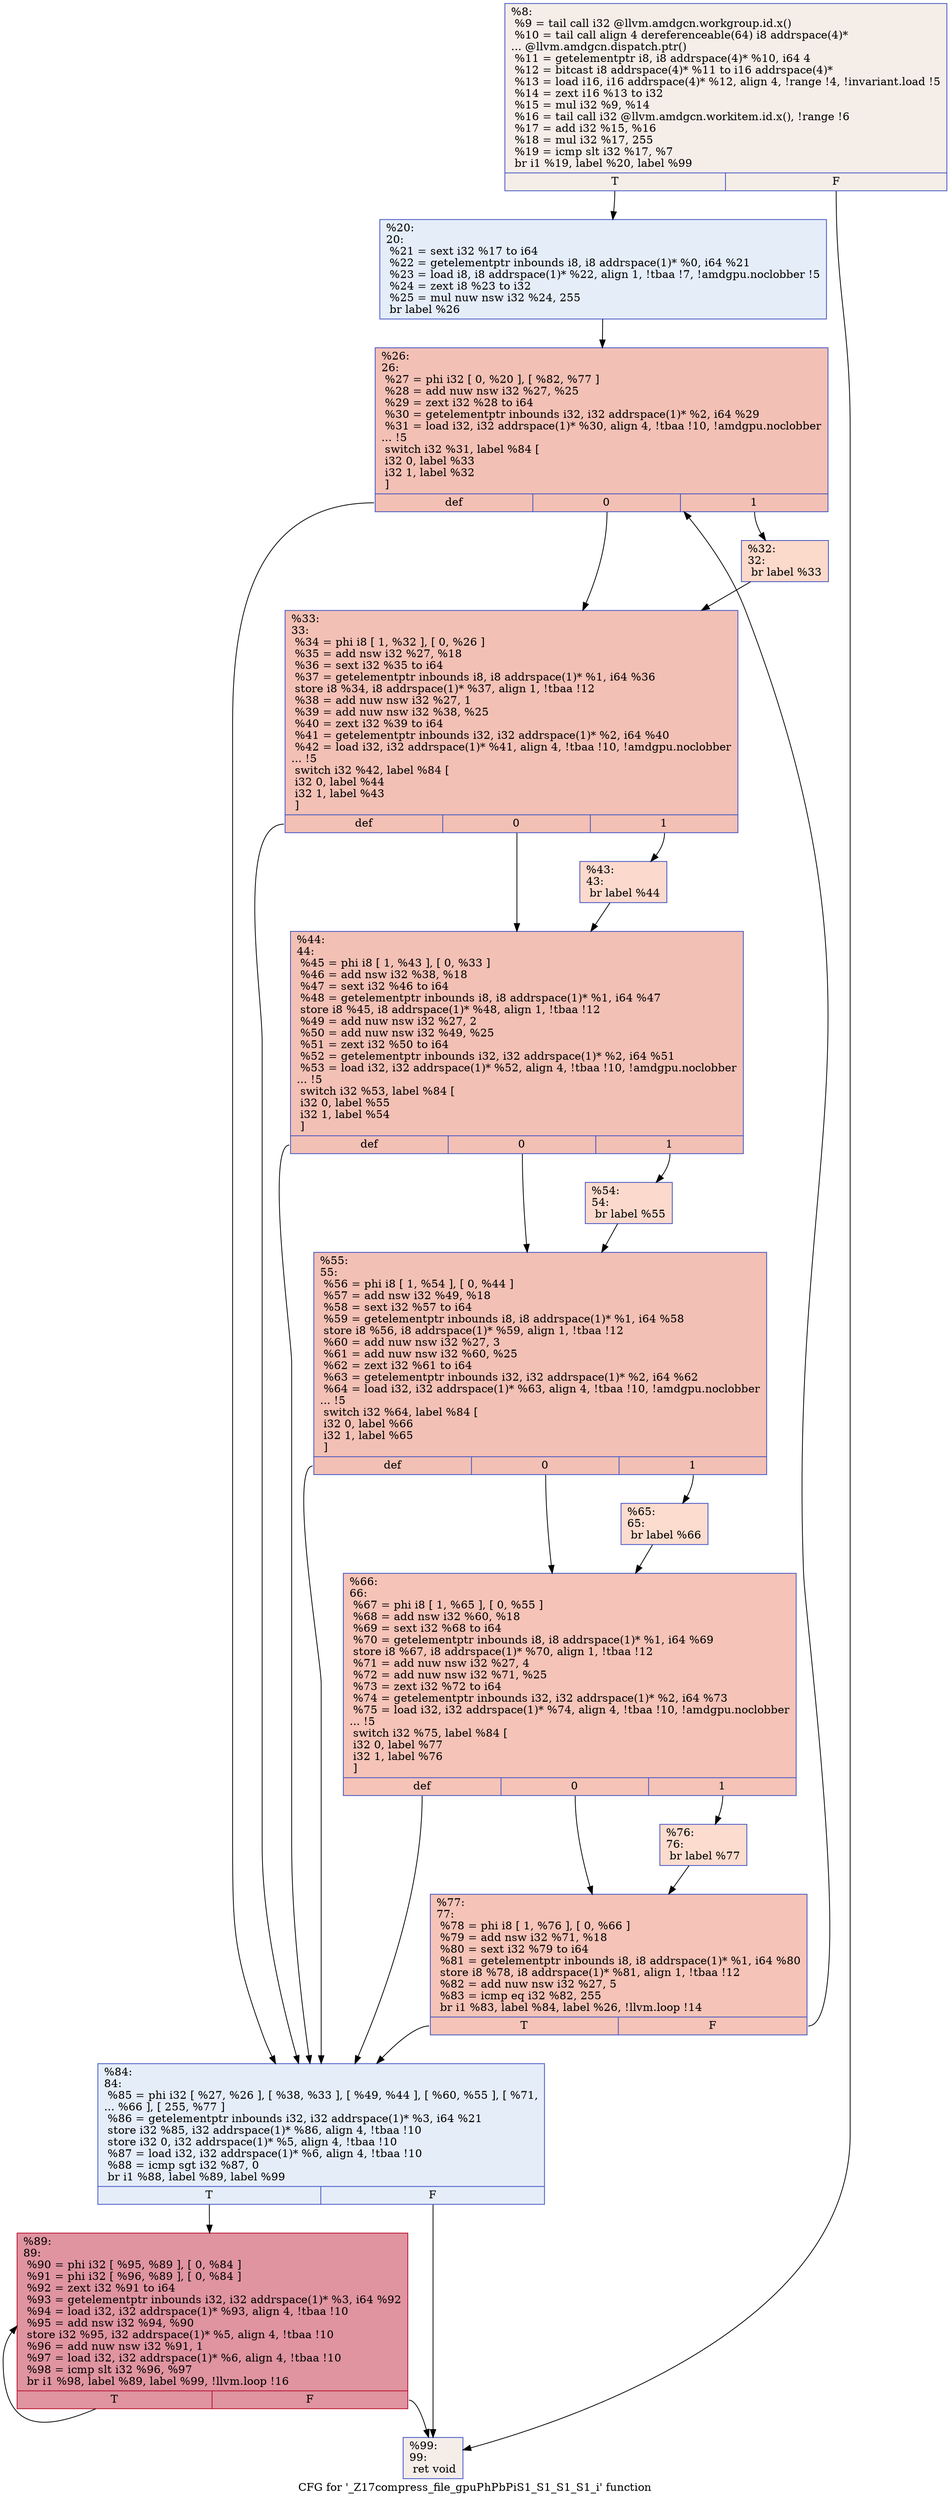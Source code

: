 digraph "CFG for '_Z17compress_file_gpuPhPbPiS1_S1_S1_S1_i' function" {
	label="CFG for '_Z17compress_file_gpuPhPbPiS1_S1_S1_S1_i' function";

	Node0x4bf94d0 [shape=record,color="#3d50c3ff", style=filled, fillcolor="#e8d6cc70",label="{%8:\l  %9 = tail call i32 @llvm.amdgcn.workgroup.id.x()\l  %10 = tail call align 4 dereferenceable(64) i8 addrspace(4)*\l... @llvm.amdgcn.dispatch.ptr()\l  %11 = getelementptr i8, i8 addrspace(4)* %10, i64 4\l  %12 = bitcast i8 addrspace(4)* %11 to i16 addrspace(4)*\l  %13 = load i16, i16 addrspace(4)* %12, align 4, !range !4, !invariant.load !5\l  %14 = zext i16 %13 to i32\l  %15 = mul i32 %9, %14\l  %16 = tail call i32 @llvm.amdgcn.workitem.id.x(), !range !6\l  %17 = add i32 %15, %16\l  %18 = mul i32 %17, 255\l  %19 = icmp slt i32 %17, %7\l  br i1 %19, label %20, label %99\l|{<s0>T|<s1>F}}"];
	Node0x4bf94d0:s0 -> Node0x4bfca40;
	Node0x4bf94d0:s1 -> Node0x4bfca90;
	Node0x4bfca40 [shape=record,color="#3d50c3ff", style=filled, fillcolor="#c5d6f270",label="{%20:\l20:                                               \l  %21 = sext i32 %17 to i64\l  %22 = getelementptr inbounds i8, i8 addrspace(1)* %0, i64 %21\l  %23 = load i8, i8 addrspace(1)* %22, align 1, !tbaa !7, !amdgpu.noclobber !5\l  %24 = zext i8 %23 to i32\l  %25 = mul nuw nsw i32 %24, 255\l  br label %26\l}"];
	Node0x4bfca40 -> Node0x4bfcf90;
	Node0x4bfcf90 [shape=record,color="#3d50c3ff", style=filled, fillcolor="#e5705870",label="{%26:\l26:                                               \l  %27 = phi i32 [ 0, %20 ], [ %82, %77 ]\l  %28 = add nuw nsw i32 %27, %25\l  %29 = zext i32 %28 to i64\l  %30 = getelementptr inbounds i32, i32 addrspace(1)* %2, i64 %29\l  %31 = load i32, i32 addrspace(1)* %30, align 4, !tbaa !10, !amdgpu.noclobber\l... !5\l  switch i32 %31, label %84 [\l    i32 0, label %33\l    i32 1, label %32\l  ]\l|{<s0>def|<s1>0|<s2>1}}"];
	Node0x4bfcf90:s0 -> Node0x4bfd420;
	Node0x4bfcf90:s1 -> Node0x4bfd4b0;
	Node0x4bfcf90:s2 -> Node0x4bfd540;
	Node0x4bfd540 [shape=record,color="#3d50c3ff", style=filled, fillcolor="#f7a88970",label="{%32:\l32:                                               \l  br label %33\l}"];
	Node0x4bfd540 -> Node0x4bfd4b0;
	Node0x4bfd4b0 [shape=record,color="#3d50c3ff", style=filled, fillcolor="#e5705870",label="{%33:\l33:                                               \l  %34 = phi i8 [ 1, %32 ], [ 0, %26 ]\l  %35 = add nsw i32 %27, %18\l  %36 = sext i32 %35 to i64\l  %37 = getelementptr inbounds i8, i8 addrspace(1)* %1, i64 %36\l  store i8 %34, i8 addrspace(1)* %37, align 1, !tbaa !12\l  %38 = add nuw nsw i32 %27, 1\l  %39 = add nuw nsw i32 %38, %25\l  %40 = zext i32 %39 to i64\l  %41 = getelementptr inbounds i32, i32 addrspace(1)* %2, i64 %40\l  %42 = load i32, i32 addrspace(1)* %41, align 4, !tbaa !10, !amdgpu.noclobber\l... !5\l  switch i32 %42, label %84 [\l    i32 0, label %44\l    i32 1, label %43\l  ]\l|{<s0>def|<s1>0|<s2>1}}"];
	Node0x4bfd4b0:s0 -> Node0x4bfd420;
	Node0x4bfd4b0:s1 -> Node0x4bfde60;
	Node0x4bfd4b0:s2 -> Node0x4bfdeb0;
	Node0x4bfdeb0 [shape=record,color="#3d50c3ff", style=filled, fillcolor="#f7ac8e70",label="{%43:\l43:                                               \l  br label %44\l}"];
	Node0x4bfdeb0 -> Node0x4bfde60;
	Node0x4bfde60 [shape=record,color="#3d50c3ff", style=filled, fillcolor="#e5705870",label="{%44:\l44:                                               \l  %45 = phi i8 [ 1, %43 ], [ 0, %33 ]\l  %46 = add nsw i32 %38, %18\l  %47 = sext i32 %46 to i64\l  %48 = getelementptr inbounds i8, i8 addrspace(1)* %1, i64 %47\l  store i8 %45, i8 addrspace(1)* %48, align 1, !tbaa !12\l  %49 = add nuw nsw i32 %27, 2\l  %50 = add nuw nsw i32 %49, %25\l  %51 = zext i32 %50 to i64\l  %52 = getelementptr inbounds i32, i32 addrspace(1)* %2, i64 %51\l  %53 = load i32, i32 addrspace(1)* %52, align 4, !tbaa !10, !amdgpu.noclobber\l... !5\l  switch i32 %53, label %84 [\l    i32 0, label %55\l    i32 1, label %54\l  ]\l|{<s0>def|<s1>0|<s2>1}}"];
	Node0x4bfde60:s0 -> Node0x4bfd420;
	Node0x4bfde60:s1 -> Node0x4bfe650;
	Node0x4bfde60:s2 -> Node0x4bfe6a0;
	Node0x4bfe6a0 [shape=record,color="#3d50c3ff", style=filled, fillcolor="#f7ac8e70",label="{%54:\l54:                                               \l  br label %55\l}"];
	Node0x4bfe6a0 -> Node0x4bfe650;
	Node0x4bfe650 [shape=record,color="#3d50c3ff", style=filled, fillcolor="#e5705870",label="{%55:\l55:                                               \l  %56 = phi i8 [ 1, %54 ], [ 0, %44 ]\l  %57 = add nsw i32 %49, %18\l  %58 = sext i32 %57 to i64\l  %59 = getelementptr inbounds i8, i8 addrspace(1)* %1, i64 %58\l  store i8 %56, i8 addrspace(1)* %59, align 1, !tbaa !12\l  %60 = add nuw nsw i32 %27, 3\l  %61 = add nuw nsw i32 %60, %25\l  %62 = zext i32 %61 to i64\l  %63 = getelementptr inbounds i32, i32 addrspace(1)* %2, i64 %62\l  %64 = load i32, i32 addrspace(1)* %63, align 4, !tbaa !10, !amdgpu.noclobber\l... !5\l  switch i32 %64, label %84 [\l    i32 0, label %66\l    i32 1, label %65\l  ]\l|{<s0>def|<s1>0|<s2>1}}"];
	Node0x4bfe650:s0 -> Node0x4bfd420;
	Node0x4bfe650:s1 -> Node0x4bfd6f0;
	Node0x4bfe650:s2 -> Node0x4bfd740;
	Node0x4bfd740 [shape=record,color="#3d50c3ff", style=filled, fillcolor="#f7af9170",label="{%65:\l65:                                               \l  br label %66\l}"];
	Node0x4bfd740 -> Node0x4bfd6f0;
	Node0x4bfd6f0 [shape=record,color="#3d50c3ff", style=filled, fillcolor="#e8765c70",label="{%66:\l66:                                               \l  %67 = phi i8 [ 1, %65 ], [ 0, %55 ]\l  %68 = add nsw i32 %60, %18\l  %69 = sext i32 %68 to i64\l  %70 = getelementptr inbounds i8, i8 addrspace(1)* %1, i64 %69\l  store i8 %67, i8 addrspace(1)* %70, align 1, !tbaa !12\l  %71 = add nuw nsw i32 %27, 4\l  %72 = add nuw nsw i32 %71, %25\l  %73 = zext i32 %72 to i64\l  %74 = getelementptr inbounds i32, i32 addrspace(1)* %2, i64 %73\l  %75 = load i32, i32 addrspace(1)* %74, align 4, !tbaa !10, !amdgpu.noclobber\l... !5\l  switch i32 %75, label %84 [\l    i32 0, label %77\l    i32 1, label %76\l  ]\l|{<s0>def|<s1>0|<s2>1}}"];
	Node0x4bfd6f0:s0 -> Node0x4bfd420;
	Node0x4bfd6f0:s1 -> Node0x4bfd090;
	Node0x4bfd6f0:s2 -> Node0x4bff840;
	Node0x4bff840 [shape=record,color="#3d50c3ff", style=filled, fillcolor="#f7af9170",label="{%76:\l76:                                               \l  br label %77\l}"];
	Node0x4bff840 -> Node0x4bfd090;
	Node0x4bfd090 [shape=record,color="#3d50c3ff", style=filled, fillcolor="#e8765c70",label="{%77:\l77:                                               \l  %78 = phi i8 [ 1, %76 ], [ 0, %66 ]\l  %79 = add nsw i32 %71, %18\l  %80 = sext i32 %79 to i64\l  %81 = getelementptr inbounds i8, i8 addrspace(1)* %1, i64 %80\l  store i8 %78, i8 addrspace(1)* %81, align 1, !tbaa !12\l  %82 = add nuw nsw i32 %27, 5\l  %83 = icmp eq i32 %82, 255\l  br i1 %83, label %84, label %26, !llvm.loop !14\l|{<s0>T|<s1>F}}"];
	Node0x4bfd090:s0 -> Node0x4bfd420;
	Node0x4bfd090:s1 -> Node0x4bfcf90;
	Node0x4bfd420 [shape=record,color="#3d50c3ff", style=filled, fillcolor="#c5d6f270",label="{%84:\l84:                                               \l  %85 = phi i32 [ %27, %26 ], [ %38, %33 ], [ %49, %44 ], [ %60, %55 ], [ %71,\l... %66 ], [ 255, %77 ]\l  %86 = getelementptr inbounds i32, i32 addrspace(1)* %3, i64 %21\l  store i32 %85, i32 addrspace(1)* %86, align 4, !tbaa !10\l  store i32 0, i32 addrspace(1)* %5, align 4, !tbaa !10\l  %87 = load i32, i32 addrspace(1)* %6, align 4, !tbaa !10\l  %88 = icmp sgt i32 %87, 0\l  br i1 %88, label %89, label %99\l|{<s0>T|<s1>F}}"];
	Node0x4bfd420:s0 -> Node0x4bf11c0;
	Node0x4bfd420:s1 -> Node0x4bfca90;
	Node0x4bf11c0 [shape=record,color="#b70d28ff", style=filled, fillcolor="#b70d2870",label="{%89:\l89:                                               \l  %90 = phi i32 [ %95, %89 ], [ 0, %84 ]\l  %91 = phi i32 [ %96, %89 ], [ 0, %84 ]\l  %92 = zext i32 %91 to i64\l  %93 = getelementptr inbounds i32, i32 addrspace(1)* %3, i64 %92\l  %94 = load i32, i32 addrspace(1)* %93, align 4, !tbaa !10\l  %95 = add nsw i32 %94, %90\l  store i32 %95, i32 addrspace(1)* %5, align 4, !tbaa !10\l  %96 = add nuw nsw i32 %91, 1\l  %97 = load i32, i32 addrspace(1)* %6, align 4, !tbaa !10\l  %98 = icmp slt i32 %96, %97\l  br i1 %98, label %89, label %99, !llvm.loop !16\l|{<s0>T|<s1>F}}"];
	Node0x4bf11c0:s0 -> Node0x4bf11c0;
	Node0x4bf11c0:s1 -> Node0x4bfca90;
	Node0x4bfca90 [shape=record,color="#3d50c3ff", style=filled, fillcolor="#e8d6cc70",label="{%99:\l99:                                               \l  ret void\l}"];
}
